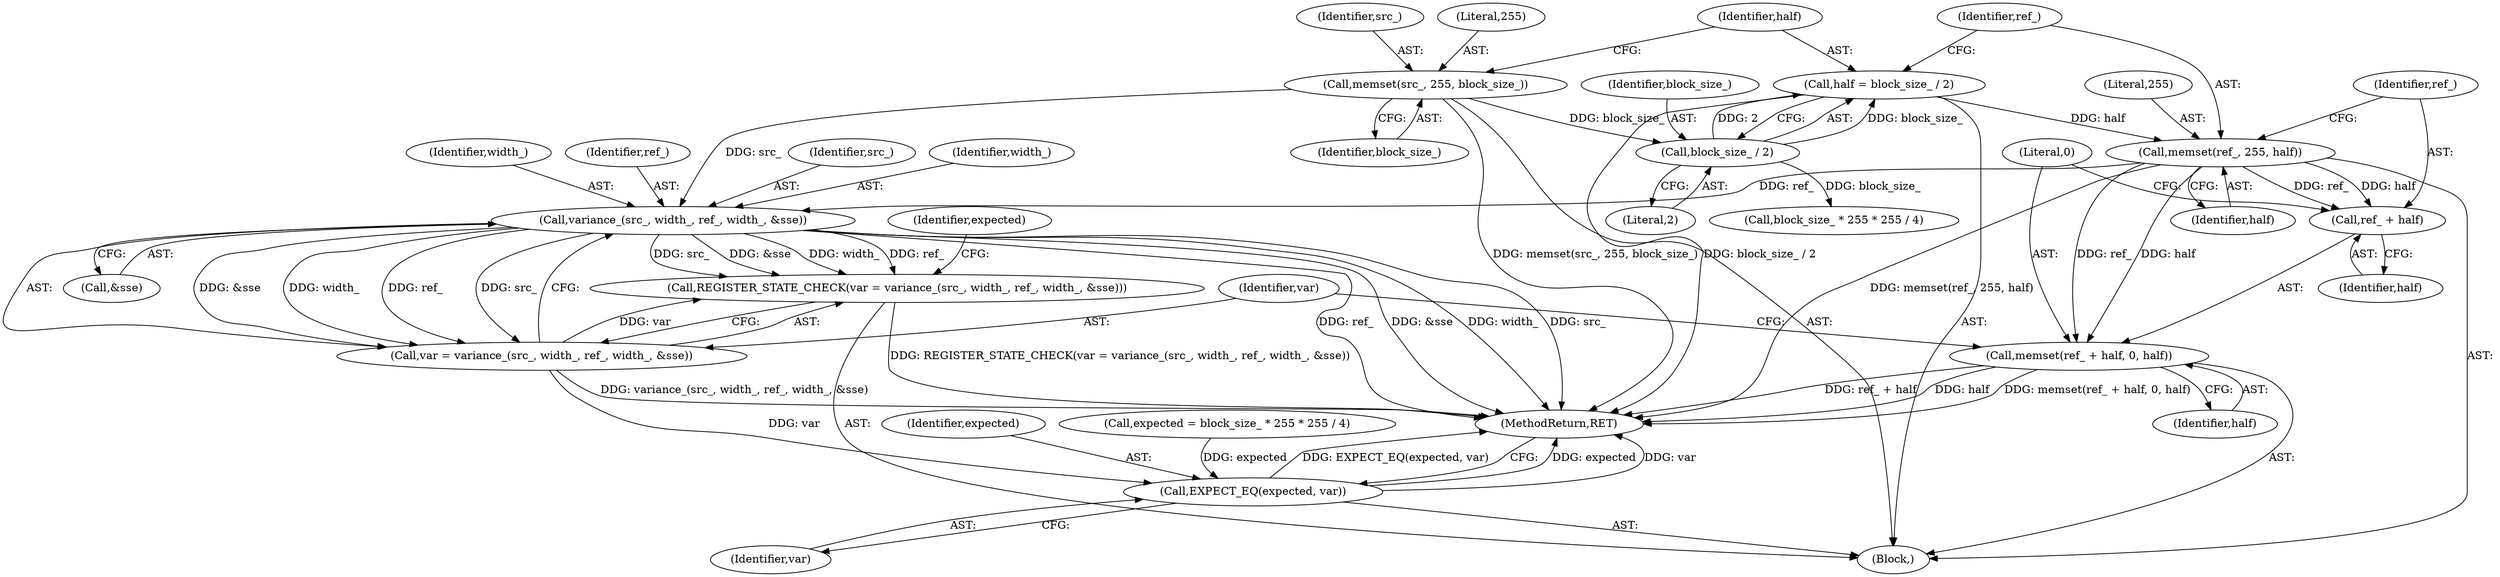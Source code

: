 digraph "1_Android_5a9753fca56f0eeb9f61e342b2fccffc364f9426_110@API" {
"1000112" [label="(Call,memset(ref_, 255, half))"];
"1000107" [label="(Call,half = block_size_ / 2)"];
"1000109" [label="(Call,block_size_ / 2)"];
"1000102" [label="(Call,memset(src_, 255, block_size_))"];
"1000116" [label="(Call,memset(ref_ + half, 0, half))"];
"1000117" [label="(Call,ref_ + half)"];
"1000127" [label="(Call,variance_(src_, width_, ref_, width_, &sse))"];
"1000124" [label="(Call,REGISTER_STATE_CHECK(var = variance_(src_, width_, ref_, width_, &sse)))"];
"1000125" [label="(Call,var = variance_(src_, width_, ref_, width_, &sse))"];
"1000144" [label="(Call,EXPECT_EQ(expected, var))"];
"1000128" [label="(Identifier,src_)"];
"1000103" [label="(Identifier,src_)"];
"1000146" [label="(Identifier,var)"];
"1000109" [label="(Call,block_size_ / 2)"];
"1000112" [label="(Call,memset(ref_, 255, half))"];
"1000126" [label="(Identifier,var)"];
"1000115" [label="(Identifier,half)"];
"1000127" [label="(Call,variance_(src_, width_, ref_, width_, &sse))"];
"1000136" [label="(Identifier,expected)"];
"1000116" [label="(Call,memset(ref_ + half, 0, half))"];
"1000114" [label="(Literal,255)"];
"1000110" [label="(Identifier,block_size_)"];
"1000113" [label="(Identifier,ref_)"];
"1000118" [label="(Identifier,ref_)"];
"1000104" [label="(Literal,255)"];
"1000111" [label="(Literal,2)"];
"1000145" [label="(Identifier,expected)"];
"1000137" [label="(Call,block_size_ * 255 * 255 / 4)"];
"1000135" [label="(Call,expected = block_size_ * 255 * 255 / 4)"];
"1000121" [label="(Identifier,half)"];
"1000119" [label="(Identifier,half)"];
"1000120" [label="(Literal,0)"];
"1000131" [label="(Identifier,width_)"];
"1000117" [label="(Call,ref_ + half)"];
"1000129" [label="(Identifier,width_)"];
"1000105" [label="(Identifier,block_size_)"];
"1000130" [label="(Identifier,ref_)"];
"1000147" [label="(MethodReturn,RET)"];
"1000102" [label="(Call,memset(src_, 255, block_size_))"];
"1000107" [label="(Call,half = block_size_ / 2)"];
"1000132" [label="(Call,&sse)"];
"1000125" [label="(Call,var = variance_(src_, width_, ref_, width_, &sse))"];
"1000124" [label="(Call,REGISTER_STATE_CHECK(var = variance_(src_, width_, ref_, width_, &sse)))"];
"1000101" [label="(Block,)"];
"1000108" [label="(Identifier,half)"];
"1000144" [label="(Call,EXPECT_EQ(expected, var))"];
"1000112" -> "1000101"  [label="AST: "];
"1000112" -> "1000115"  [label="CFG: "];
"1000113" -> "1000112"  [label="AST: "];
"1000114" -> "1000112"  [label="AST: "];
"1000115" -> "1000112"  [label="AST: "];
"1000118" -> "1000112"  [label="CFG: "];
"1000112" -> "1000147"  [label="DDG: memset(ref_, 255, half)"];
"1000107" -> "1000112"  [label="DDG: half"];
"1000112" -> "1000116"  [label="DDG: ref_"];
"1000112" -> "1000116"  [label="DDG: half"];
"1000112" -> "1000117"  [label="DDG: ref_"];
"1000112" -> "1000117"  [label="DDG: half"];
"1000112" -> "1000127"  [label="DDG: ref_"];
"1000107" -> "1000101"  [label="AST: "];
"1000107" -> "1000109"  [label="CFG: "];
"1000108" -> "1000107"  [label="AST: "];
"1000109" -> "1000107"  [label="AST: "];
"1000113" -> "1000107"  [label="CFG: "];
"1000107" -> "1000147"  [label="DDG: block_size_ / 2"];
"1000109" -> "1000107"  [label="DDG: block_size_"];
"1000109" -> "1000107"  [label="DDG: 2"];
"1000109" -> "1000111"  [label="CFG: "];
"1000110" -> "1000109"  [label="AST: "];
"1000111" -> "1000109"  [label="AST: "];
"1000102" -> "1000109"  [label="DDG: block_size_"];
"1000109" -> "1000137"  [label="DDG: block_size_"];
"1000102" -> "1000101"  [label="AST: "];
"1000102" -> "1000105"  [label="CFG: "];
"1000103" -> "1000102"  [label="AST: "];
"1000104" -> "1000102"  [label="AST: "];
"1000105" -> "1000102"  [label="AST: "];
"1000108" -> "1000102"  [label="CFG: "];
"1000102" -> "1000147"  [label="DDG: memset(src_, 255, block_size_)"];
"1000102" -> "1000127"  [label="DDG: src_"];
"1000116" -> "1000101"  [label="AST: "];
"1000116" -> "1000121"  [label="CFG: "];
"1000117" -> "1000116"  [label="AST: "];
"1000120" -> "1000116"  [label="AST: "];
"1000121" -> "1000116"  [label="AST: "];
"1000126" -> "1000116"  [label="CFG: "];
"1000116" -> "1000147"  [label="DDG: ref_ + half"];
"1000116" -> "1000147"  [label="DDG: half"];
"1000116" -> "1000147"  [label="DDG: memset(ref_ + half, 0, half)"];
"1000117" -> "1000119"  [label="CFG: "];
"1000118" -> "1000117"  [label="AST: "];
"1000119" -> "1000117"  [label="AST: "];
"1000120" -> "1000117"  [label="CFG: "];
"1000127" -> "1000125"  [label="AST: "];
"1000127" -> "1000132"  [label="CFG: "];
"1000128" -> "1000127"  [label="AST: "];
"1000129" -> "1000127"  [label="AST: "];
"1000130" -> "1000127"  [label="AST: "];
"1000131" -> "1000127"  [label="AST: "];
"1000132" -> "1000127"  [label="AST: "];
"1000125" -> "1000127"  [label="CFG: "];
"1000127" -> "1000147"  [label="DDG: ref_"];
"1000127" -> "1000147"  [label="DDG: &sse"];
"1000127" -> "1000147"  [label="DDG: width_"];
"1000127" -> "1000147"  [label="DDG: src_"];
"1000127" -> "1000124"  [label="DDG: &sse"];
"1000127" -> "1000124"  [label="DDG: width_"];
"1000127" -> "1000124"  [label="DDG: ref_"];
"1000127" -> "1000124"  [label="DDG: src_"];
"1000127" -> "1000125"  [label="DDG: &sse"];
"1000127" -> "1000125"  [label="DDG: width_"];
"1000127" -> "1000125"  [label="DDG: ref_"];
"1000127" -> "1000125"  [label="DDG: src_"];
"1000124" -> "1000101"  [label="AST: "];
"1000124" -> "1000125"  [label="CFG: "];
"1000125" -> "1000124"  [label="AST: "];
"1000136" -> "1000124"  [label="CFG: "];
"1000124" -> "1000147"  [label="DDG: REGISTER_STATE_CHECK(var = variance_(src_, width_, ref_, width_, &sse))"];
"1000125" -> "1000124"  [label="DDG: var"];
"1000126" -> "1000125"  [label="AST: "];
"1000125" -> "1000147"  [label="DDG: variance_(src_, width_, ref_, width_, &sse)"];
"1000125" -> "1000144"  [label="DDG: var"];
"1000144" -> "1000101"  [label="AST: "];
"1000144" -> "1000146"  [label="CFG: "];
"1000145" -> "1000144"  [label="AST: "];
"1000146" -> "1000144"  [label="AST: "];
"1000147" -> "1000144"  [label="CFG: "];
"1000144" -> "1000147"  [label="DDG: expected"];
"1000144" -> "1000147"  [label="DDG: var"];
"1000144" -> "1000147"  [label="DDG: EXPECT_EQ(expected, var)"];
"1000135" -> "1000144"  [label="DDG: expected"];
}
